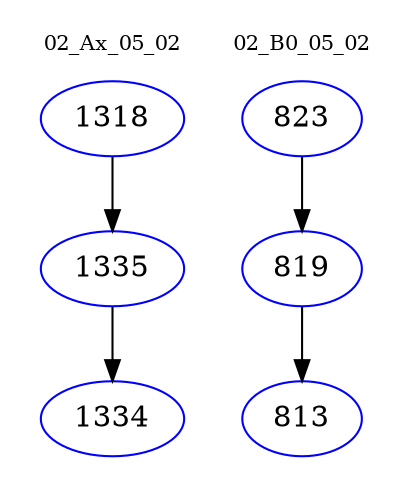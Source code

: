 digraph{
subgraph cluster_0 {
color = white
label = "02_Ax_05_02";
fontsize=10;
T0_1318 [label="1318", color="blue"]
T0_1318 -> T0_1335 [color="black"]
T0_1335 [label="1335", color="blue"]
T0_1335 -> T0_1334 [color="black"]
T0_1334 [label="1334", color="blue"]
}
subgraph cluster_1 {
color = white
label = "02_B0_05_02";
fontsize=10;
T1_823 [label="823", color="blue"]
T1_823 -> T1_819 [color="black"]
T1_819 [label="819", color="blue"]
T1_819 -> T1_813 [color="black"]
T1_813 [label="813", color="blue"]
}
}
